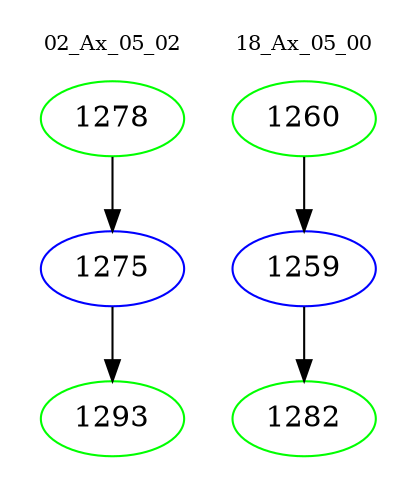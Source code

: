 digraph{
subgraph cluster_0 {
color = white
label = "02_Ax_05_02";
fontsize=10;
T0_1278 [label="1278", color="green"]
T0_1278 -> T0_1275 [color="black"]
T0_1275 [label="1275", color="blue"]
T0_1275 -> T0_1293 [color="black"]
T0_1293 [label="1293", color="green"]
}
subgraph cluster_1 {
color = white
label = "18_Ax_05_00";
fontsize=10;
T1_1260 [label="1260", color="green"]
T1_1260 -> T1_1259 [color="black"]
T1_1259 [label="1259", color="blue"]
T1_1259 -> T1_1282 [color="black"]
T1_1282 [label="1282", color="green"]
}
}
